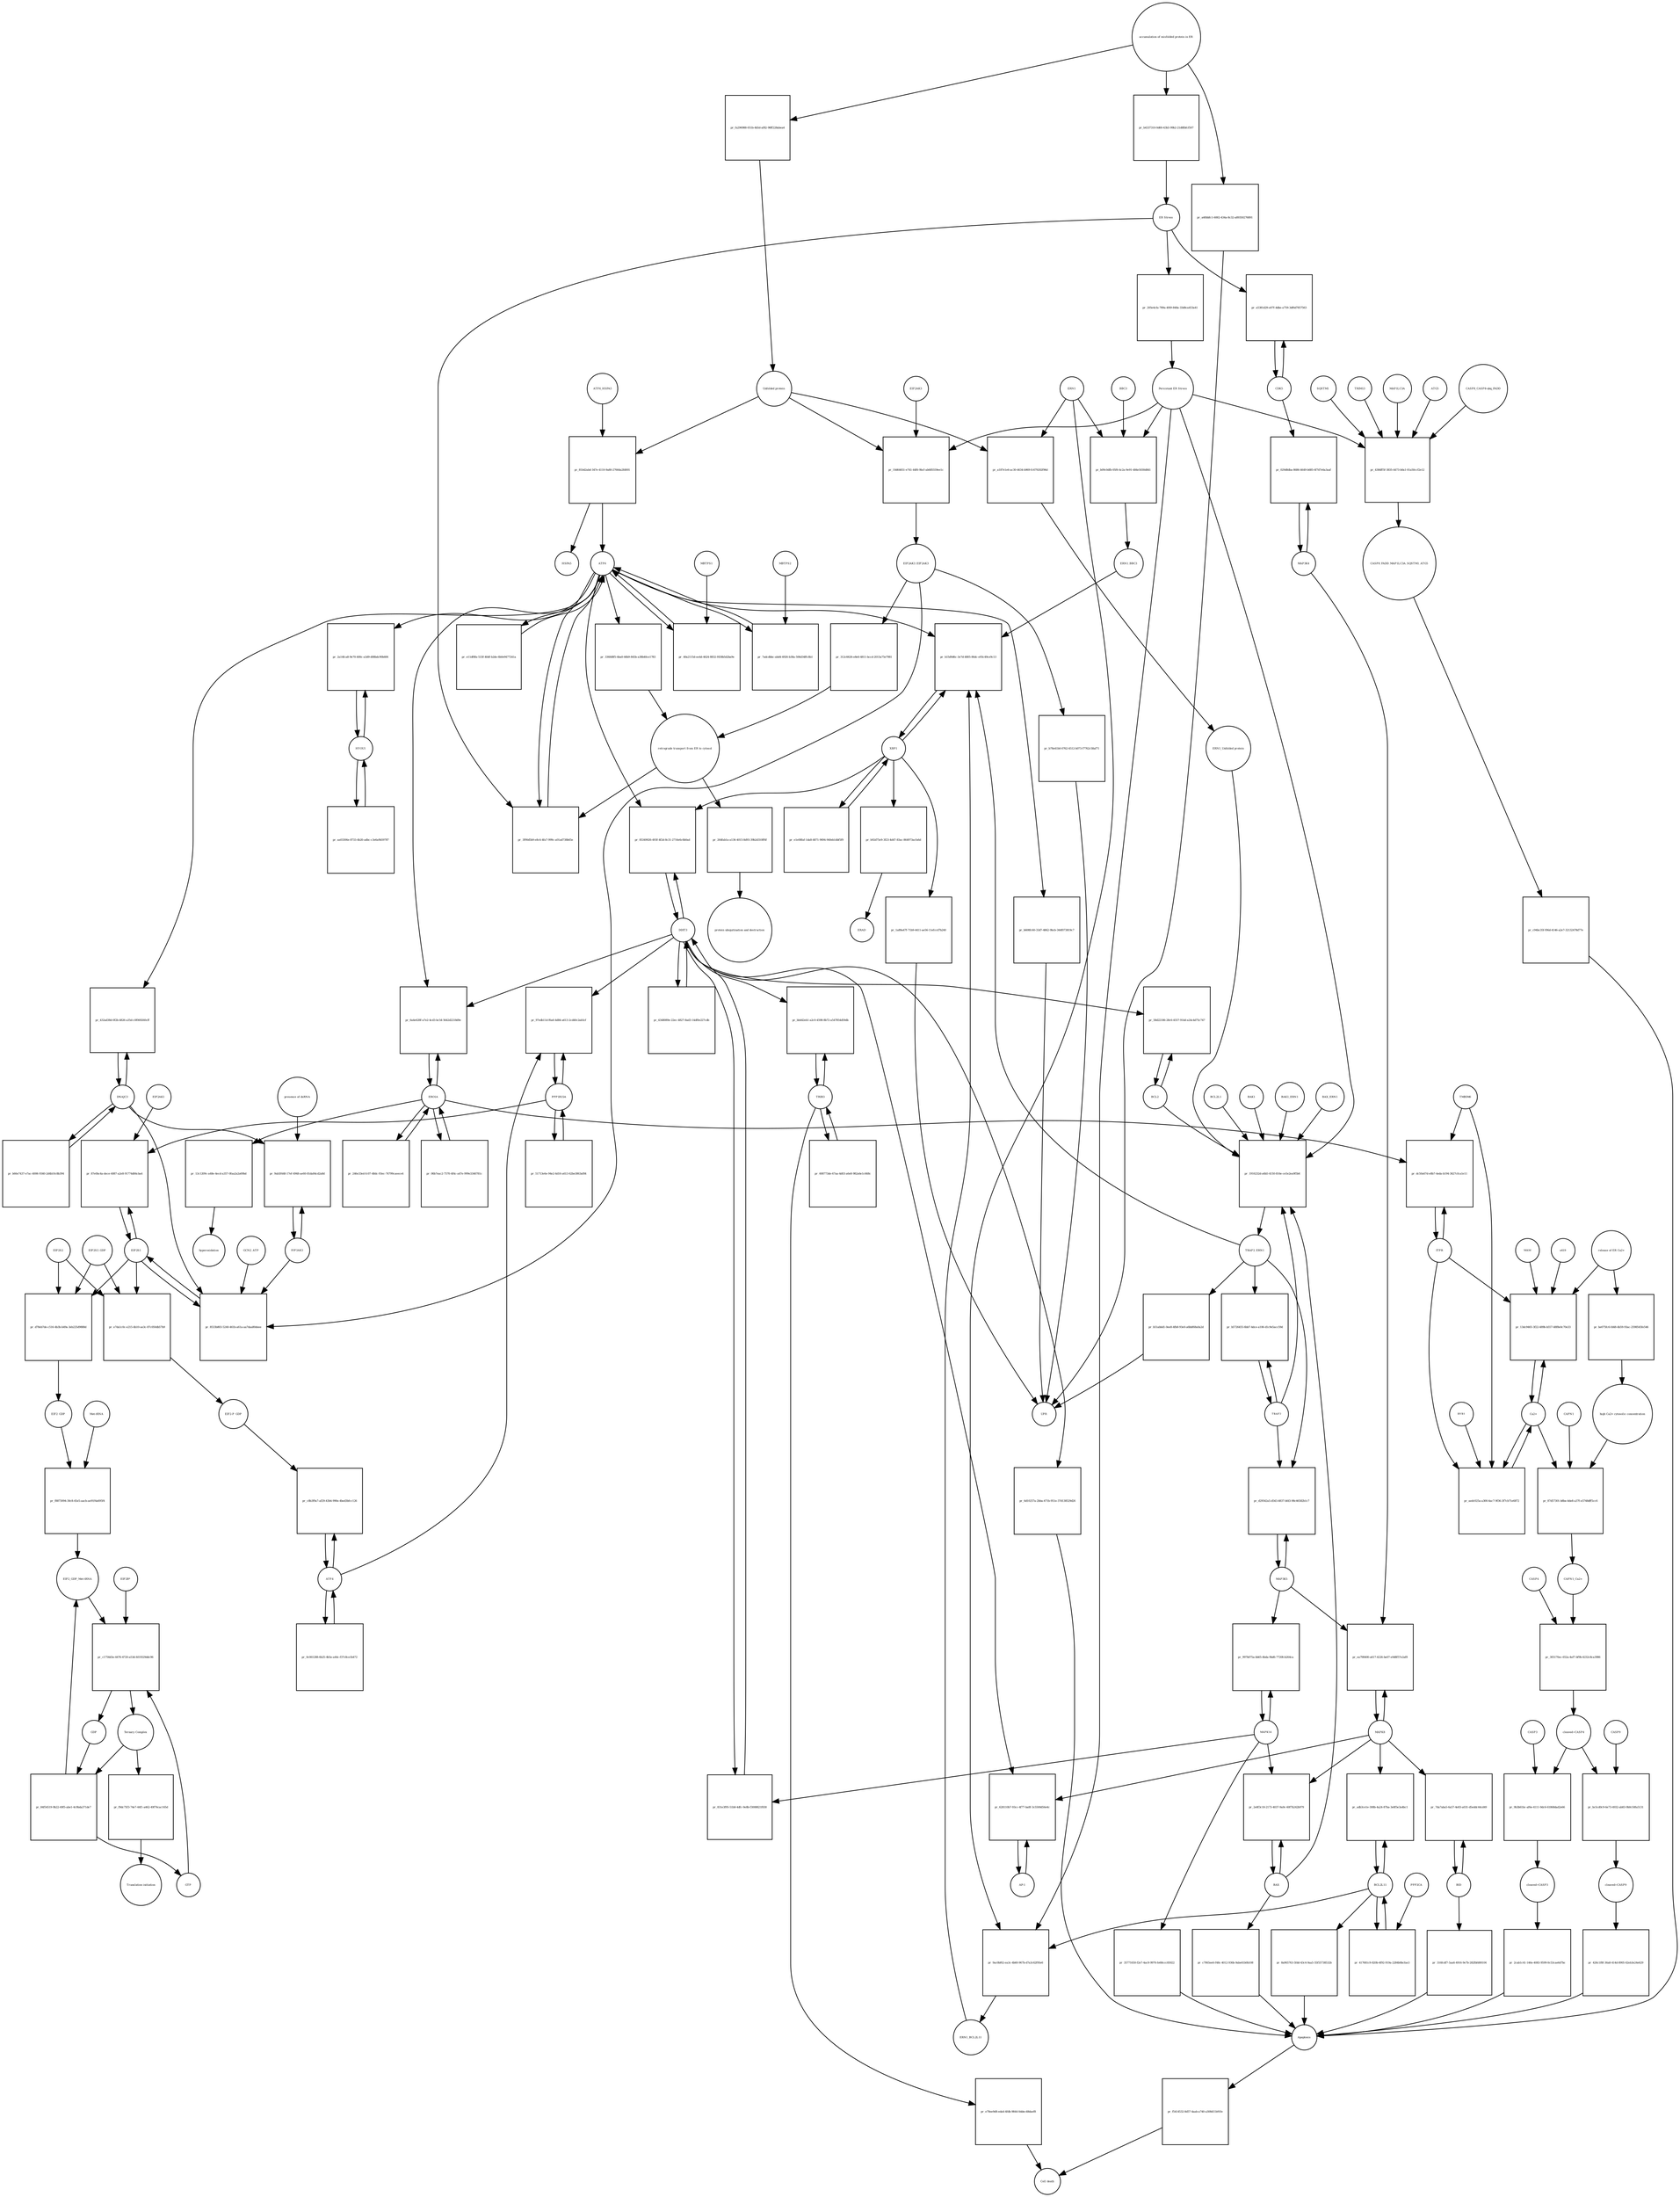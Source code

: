 strict digraph  {
ATF6_HSPA5 [annotation="", bipartite=0, cls=complex, fontsize=4, label=ATF6_HSPA5, shape=circle];
"pr_81b42abd-347e-4110-9a80-27664a2fd001" [annotation="", bipartite=1, cls=process, fontsize=4, label="pr_81b42abd-347e-4110-9a80-27664a2fd001", shape=square];
ATF6 [annotation="urn_miriam_hgnc.symbol_ATF6", bipartite=0, cls=macromolecule, fontsize=4, label=ATF6, shape=circle];
HSPA5 [annotation="urn_miriam_hgnc.symbol_HSPA5", bipartite=0, cls=macromolecule, fontsize=4, label=HSPA5, shape=circle];
"Unfolded protein" [annotation="", bipartite=0, cls=macromolecule, fontsize=4, label="Unfolded protein", shape=circle];
ERN1 [annotation="urn_miriam_hgnc.symbol_ERN1", bipartite=0, cls=macromolecule, fontsize=4, label=ERN1, shape=circle];
"pr_a187e1e6-ac30-4634-b969-fc679202f96d" [annotation="", bipartite=1, cls=process, fontsize=4, label="pr_a187e1e6-ac30-4634-b969-fc679202f96d", shape=square];
"ERN1_Unfolded protein" [annotation="", bipartite=0, cls=complex, fontsize=4, label="ERN1_Unfolded protein", shape=circle];
EIF2AK3_EIF2AK3 [annotation="", bipartite=0, cls=complex, fontsize=4, label=EIF2AK3_EIF2AK3, shape=circle];
"pr_312c6626-e8e6-4811-bccd-2015a75e7981" [annotation="", bipartite=1, cls=process, fontsize=4, label="pr_312c6626-e8e6-4811-bccd-2015a75e7981", shape=square];
"retrograde transport from ER to cytosol" [annotation="", bipartite=0, cls=phenotype, fontsize=4, label="retrograde transport from ER to cytosol", shape=circle];
"pr_336fd8f5-4ba0-46b9-845b-a38b40ce1783" [annotation="", bipartite=1, cls=process, fontsize=4, label="pr_336fd8f5-4ba0-46b9-845b-a38b40ce1783", shape=square];
"pr_264fab1a-a136-4015-8d93-39b2d310ff6f" [annotation="", bipartite=1, cls=process, fontsize=4, label="pr_264fab1a-a136-4015-8d93-39b2d310ff6f", shape=square];
"protein ubiquitination and destruction" [annotation="", bipartite=0, cls=phenotype, fontsize=4, label="protein ubiquitination and destruction", shape=circle];
"pr_1916232d-a6b5-4150-816e-ce5e2ea9f5b6" [annotation="", bipartite=1, cls=process, fontsize=4, label="pr_1916232d-a6b5-4150-816e-ce5e2ea9f5b6", shape=square];
TRAF2_ERN1 [annotation="", bipartite=0, cls=complex, fontsize=4, label=TRAF2_ERN1, shape=circle];
BAK1_ERN1 [annotation="", bipartite=0, cls=complex, fontsize=4, label=BAK1_ERN1, shape=circle];
BAX_ERN1 [annotation="", bipartite=0, cls=complex, fontsize=4, label=BAX_ERN1, shape=circle];
BCL2 [annotation="urn_miriam_hgnc.symbol_BCL2", bipartite=0, cls="nucleic acid feature", fontsize=4, label=BCL2, shape=circle];
BCL2L1 [annotation="urn_miriam_hgnc.symbol_BCL2L1", bipartite=0, cls=macromolecule, fontsize=4, label=BCL2L1, shape=circle];
"Persistant ER Stress" [annotation="", bipartite=0, cls=phenotype, fontsize=4, label="Persistant ER Stress", shape=circle];
BAX [annotation="urn_miriam_hgnc.symbol_BAX", bipartite=0, cls=macromolecule, fontsize=4, label=BAX, shape=circle];
BAK1 [annotation="urn_miriam_hgnc.symbol_BAK1", bipartite=0, cls=macromolecule, fontsize=4, label=BAK1, shape=circle];
TRAF2 [annotation="urn_miriam_hgnc.symbol_TRAF2", bipartite=0, cls=macromolecule, fontsize=4, label=TRAF2, shape=circle];
XBP1 [annotation="urn_miriam_hgnc.symbol_XBP1", bipartite=0, cls=macromolecule, fontsize=4, label=XBP1, shape=circle];
"pr_b15d9d6c-3e7d-4805-86dc-e93c49ce9c13" [annotation="", bipartite=1, cls=process, fontsize=4, label="pr_b15d9d6c-3e7d-4805-86dc-e93c49ce9c13", shape=square];
ERN1_BBC3 [annotation="", bipartite=0, cls=complex, fontsize=4, label=ERN1_BBC3, shape=circle];
ERN1_BCL2L11 [annotation="", bipartite=0, cls=complex, fontsize=4, label=ERN1_BCL2L11, shape=circle];
"pr_e1e08faf-1da8-4871-9694-940eb1dbf5f9" [annotation="", bipartite=1, cls=process, fontsize=4, label="pr_e1e08faf-1da8-4871-9694-940eb1dbf5f9", shape=square];
"pr_b92d75e9-3f23-4d47-83ac-864973acfa6d" [annotation="", bipartite=1, cls=process, fontsize=4, label="pr_b92d75e9-3f23-4d47-83ac-864973acfa6d", shape=square];
ERAD [annotation="", bipartite=0, cls=phenotype, fontsize=4, label=ERAD, shape=circle];
"pr_1a89a47f-71b9-4411-ae56-11efccd7b240" [annotation="", bipartite=1, cls=process, fontsize=4, label="pr_1a89a47f-71b9-4411-ae56-11efccd7b240", shape=square];
UPR [annotation="", bipartite=0, cls=phenotype, fontsize=4, label=UPR, shape=circle];
"pr_b5726455-6bb7-4dce-a106-d1c9e5acc59d" [annotation="", bipartite=1, cls=process, fontsize=4, label="pr_b5726455-6bb7-4dce-a106-d1c9e5acc59d", shape=square];
MAPK8 [annotation="urn_miriam_hgnc.symbol_MAPK8", bipartite=0, cls=macromolecule, fontsize=4, label=MAPK8, shape=circle];
"pr_ea798400-a617-4226-be07-e9d8f57e2af8" [annotation="", bipartite=1, cls=process, fontsize=4, label="pr_ea798400-a617-4226-be07-e9d8f57e2af8", shape=square];
MAP3K4 [annotation="urn_miriam_hgnc.symbol_MAP3K4", bipartite=0, cls=macromolecule, fontsize=4, label=MAP3K4, shape=circle];
MAP3K5 [annotation="urn_miriam_hgnc.symbol_MAP3K5", bipartite=0, cls=macromolecule, fontsize=4, label=MAP3K5, shape=circle];
MAPK14 [annotation="urn_miriam_hgnc.symbol_MAPK14", bipartite=0, cls=macromolecule, fontsize=4, label=MAPK14, shape=circle];
"pr_997b075a-bb65-4bda-9bd6-7720fcb264ca" [annotation="", bipartite=1, cls=process, fontsize=4, label="pr_997b075a-bb65-4bda-9bd6-7720fcb264ca", shape=square];
"pr_35771650-f2e7-4ac9-9976-fe68ccc85022" [annotation="", bipartite=1, cls=process, fontsize=4, label="pr_35771650-f2e7-4ac9-9976-fe68ccc85022", shape=square];
Apoptosis [annotation="", bipartite=0, cls=phenotype, fontsize=4, label=Apoptosis, shape=circle];
DDIT3 [annotation="urn_miriam_hgnc.symbol_DDIT3", bipartite=0, cls=macromolecule, fontsize=4, label=DDIT3, shape=circle];
"pr_831e3f95-51b8-4dfc-9e8b-f3008821f830" [annotation="", bipartite=1, cls=process, fontsize=4, label="pr_831e3f95-51b8-4dfc-9e8b-f3008821f830", shape=square];
"pr_6d10257a-2bba-471b-951e-37d138529d26" [annotation="", bipartite=1, cls=process, fontsize=4, label="pr_6d10257a-2bba-471b-951e-37d138529d26", shape=square];
"pr_58d22186-28c6-4557-914d-a24c4d75c747" [annotation="", bipartite=1, cls=process, fontsize=4, label="pr_58d22186-28c6-4557-914d-a24c4d75c747", shape=square];
"pr_3f90d5b9-e8c4-4fa7-999c-a01ad738b65e" [annotation="", bipartite=1, cls=process, fontsize=4, label="pr_3f90d5b9-e8c4-4fa7-999c-a01ad738b65e", shape=square];
"ER Stress" [annotation="", bipartite=0, cls=phenotype, fontsize=4, label="ER Stress", shape=circle];
"pr_40a2115d-ee4d-4624-8832-f458b5d2ba9e" [annotation="", bipartite=1, cls=process, fontsize=4, label="pr_40a2115d-ee4d-4624-8832-f458b5d2ba9e", shape=square];
MBTPS1 [annotation="urn_miriam_hgnc.symbol_MBTPS1", bipartite=0, cls=macromolecule, fontsize=4, label=MBTPS1, shape=circle];
"pr_7adcdbbc-abd4-4926-b38a-506d34ffc8b1" [annotation="", bipartite=1, cls=process, fontsize=4, label="pr_7adcdbbc-abd4-4926-b38a-506d34ffc8b1", shape=square];
MBTPS2 [annotation="urn_miriam_hgnc.symbol_MBTPS2", bipartite=0, cls=macromolecule, fontsize=4, label=MBTPS2, shape=circle];
"pr_e11df8fa-533f-40df-b2de-6b0e9477241a" [annotation="", bipartite=1, cls=process, fontsize=4, label="pr_e11df8fa-533f-40df-b2de-6b0e9477241a", shape=square];
"pr_4348089e-22ec-4827-8ad3-14df0e227cdb" [annotation="", bipartite=1, cls=process, fontsize=4, label="pr_4348089e-22ec-4827-8ad3-14df0e227cdb", shape=square];
"pr_85349026-493f-4f2d-8c31-2716e6c6b0ad" [annotation="", bipartite=1, cls=process, fontsize=4, label="pr_85349026-493f-4f2d-8c31-2716e6c6b0ad", shape=square];
EIF2S1 [annotation="urn_miriam_hgnc.symbol_EIF2S1", bipartite=0, cls=macromolecule, fontsize=4, label=EIF2S1, shape=circle];
"pr_8533b803-5240-461b-a61a-aa7daa80deee" [annotation="", bipartite=1, cls=process, fontsize=4, label="pr_8533b803-5240-461b-a61a-aa7daa80deee", shape=square];
GCN2_ATP [annotation="", bipartite=0, cls=complex, fontsize=4, label=GCN2_ATP, shape=circle];
EIF2AK2 [annotation="urn_miriam_hgnc.symbol_EIF2AK2", bipartite=0, cls=macromolecule, fontsize=4, label=EIF2AK2, shape=circle];
DNAJC3 [annotation="urn_miriam_hgnc.symbol_DNAJC3", bipartite=0, cls=macromolecule, fontsize=4, label=DNAJC3, shape=circle];
EIF2S2 [annotation="urn_miriam_hgnc.symbol_EIF2S2", bipartite=0, cls=macromolecule, fontsize=4, label=EIF2S2, shape=circle];
"pr_d78eb7de-c516-4b3b-b49a-3eb225d9888d" [annotation="", bipartite=1, cls=process, fontsize=4, label="pr_d78eb7de-c516-4b3b-b49a-3eb225d9888d", shape=square];
EIF2S3_GDP [annotation="", bipartite=0, cls=complex, fontsize=4, label=EIF2S3_GDP, shape=circle];
EIF2_GDP [annotation="", bipartite=0, cls=complex, fontsize=4, label=EIF2_GDP, shape=circle];
"EIF2_GDP_Met-tRNA" [annotation="", bipartite=0, cls=complex, fontsize=4, label="EIF2_GDP_Met-tRNA", shape=circle];
"pr_c1756d3e-4476-4720-a53d-fd19329ddc96" [annotation="", bipartite=1, cls=process, fontsize=4, label="pr_c1756d3e-4476-4720-a53d-fd19329ddc96", shape=square];
"Ternary Complex" [annotation="", bipartite=0, cls=complex, fontsize=4, label="Ternary Complex", shape=circle];
"EIF2B*" [annotation="", bipartite=0, cls=complex, fontsize=4, label="EIF2B*", shape=circle];
GTP [annotation="urn_miriam_obo.chebi_CHEBI%3A57600", bipartite=0, cls="simple chemical", fontsize=4, label=GTP, shape=circle];
GDP [annotation="urn_miriam_obo.chebi_CHEBI%3A65180", bipartite=0, cls="simple chemical", fontsize=4, label=GDP, shape=circle];
"pr_84f54519-9b22-49f5-abe1-4c9bda371de7" [annotation="", bipartite=1, cls=process, fontsize=4, label="pr_84f54519-9b22-49f5-abe1-4c9bda371de7", shape=square];
ATF4 [annotation="urn_miriam_hgnc.symbol_ATF4", bipartite=0, cls=macromolecule, fontsize=4, label=ATF4, shape=circle];
"pr_c8b3f9a7-af29-43b4-990e-4bed3bfcc126" [annotation="", bipartite=1, cls=process, fontsize=4, label="pr_c8b3f9a7-af29-43b4-990e-4bed3bfcc126", shape=square];
"EIF2-P_GDP" [annotation="", bipartite=0, cls=complex, fontsize=4, label="EIF2-P_GDP", shape=circle];
"pr_0c061288-6b25-4b5e-a44c-f37c8ce1b472" [annotation="", bipartite=1, cls=process, fontsize=4, label="pr_0c061288-6b25-4b5e-a44c-f37c8ce1b472", shape=square];
PPP1R15A [annotation="urn_miriam_hgnc.symbol_PPP1R15A", bipartite=0, cls=macromolecule, fontsize=4, label=PPP1R15A, shape=circle];
"pr_97edb11d-f6a6-4d84-a613-2cd40c2ab5cf" [annotation="", bipartite=1, cls=process, fontsize=4, label="pr_97edb11d-f6a6-4d84-a613-2cd40c2ab5cf", shape=square];
"pr_51713e6e-94e2-4d16-a613-62be3863af84" [annotation="", bipartite=1, cls=process, fontsize=4, label="pr_51713e6e-94e2-4d16-a613-62be3863af84", shape=square];
"pr_f9dc75f3-74e7-44f1-a462-49f76cac165d" [annotation="", bipartite=1, cls=process, fontsize=4, label="pr_f9dc75f3-74e7-44f1-a462-49f76cac165d", shape=square];
"Translation initiation" [annotation="", bipartite=0, cls=phenotype, fontsize=4, label="Translation initiation", shape=circle];
"pr_d29542a5-d543-4837-bfd3-98c46582b1c7" [annotation="", bipartite=1, cls=process, fontsize=4, label="pr_d29542a5-d543-4837-bfd3-98c46582b1c7", shape=square];
ERO1A [annotation="urn_miriam_hgnc.symbol_ERO1A", bipartite=0, cls=macromolecule, fontsize=4, label=ERO1A, shape=circle];
"pr_6a4e628f-a7e2-4cd3-bc54-5642d2218d9e" [annotation="", bipartite=1, cls=process, fontsize=4, label="pr_6a4e628f-a7e2-4cd3-bc54-5642d2218d9e", shape=square];
"pr_06b7eac2-7570-4f4c-a47e-999e3346781c" [annotation="", bipartite=1, cls=process, fontsize=4, label="pr_06b7eac2-7570-4f4c-a47e-999e3346781c", shape=square];
"pr_87e0bc4a-dece-4087-a2e8-91774d84cba4" [annotation="", bipartite=1, cls=process, fontsize=4, label="pr_87e0bc4a-dece-4087-a2e8-91774d84cba4", shape=square];
EIF2AK1 [annotation="urn_miriam_hgnc.symbol_EIF2AK1", bipartite=0, cls=macromolecule, fontsize=4, label=EIF2AK1, shape=circle];
"pr_2e8f3c18-2173-4037-9a9c-60f7b242b979" [annotation="", bipartite=1, cls=process, fontsize=4, label="pr_2e8f3c18-2173-4037-9a9c-60f7b242b979", shape=square];
"pr_c7065ee6-f48c-4012-936b-9abe61b0b108" [annotation="", bipartite=1, cls=process, fontsize=4, label="pr_c7065ee6-f48c-4012-936b-9abe61b0b108", shape=square];
"Ca2+" [annotation="urn_miriam_obo.chebi_CHEBI%3A29108", bipartite=0, cls="simple chemical", fontsize=4, label="Ca2+", shape=circle];
"pr_13dc9465-3f22-489b-b557-48f8e0c70e33" [annotation="", bipartite=1, cls=process, fontsize=4, label="pr_13dc9465-3f22-489b-b557-48f8e0c70e33", shape=square];
"release of ER Ca2+" [annotation="", bipartite=0, cls=phenotype, fontsize=4, label="release of ER Ca2+", shape=circle];
ITPR [annotation="urn_miriam_hgnc.symbol_ITPR1|urn_miriam_hgnc.symbol_ITPR2|urn_miriam_hgnc.symbol_ITPR3", bipartite=0, cls=macromolecule, fontsize=4, label=ITPR, shape=circle];
MAM [annotation="", bipartite=0, cls=phenotype, fontsize=4, label=MAM, shape=circle];
s619 [annotation="", bipartite=0, cls=complex, fontsize=4, label=s619, shape=circle];
"pr_029d8dba-8686-4649-b685-6f7d7e6a3aaf" [annotation="", bipartite=1, cls=process, fontsize=4, label="pr_029d8dba-8686-4649-b685-6f7d7e6a3aaf", shape=square];
CDK5 [annotation="urn_miriam_hgnc.symbol_CDK5", bipartite=0, cls=macromolecule, fontsize=4, label=CDK5, shape=circle];
"pr_a5381d29-e07f-4dbe-a759-3df6d7857563" [annotation="", bipartite=1, cls="uncertain process", fontsize=4, label="pr_a5381d29-e07f-4dbe-a759-3df6d7857563", shape=square];
"pr_f5414532-8d57-4aab-a740-a308d11b91fe" [annotation="", bipartite=1, cls=process, fontsize=4, label="pr_f5414532-8d57-4aab-a740-a308d11b91fe", shape=square];
"Cell death" [annotation="", bipartite=0, cls=phenotype, fontsize=4, label="Cell death", shape=circle];
"pr_aedc025a-a300-4ac7-9f36-3f7cb71e6872" [annotation="", bipartite=1, cls=process, fontsize=4, label="pr_aedc025a-a300-4ac7-9f36-3f7cb71e6872", shape=square];
TMBIM6 [annotation="urn_miriam_hgnc.symbol_TMBIM6", bipartite=0, cls=macromolecule, fontsize=4, label=TMBIM6, shape=circle];
RYR1 [annotation="urn_miriam_hgnc.symbol_RYR1", bipartite=0, cls=macromolecule, fontsize=4, label=RYR1, shape=circle];
EIF2AK3 [annotation="urn_miriam_hgnc.symbol_EIF2AK3", bipartite=0, cls=macromolecule, fontsize=4, label=EIF2AK3, shape=circle];
"pr_10d64651-e741-44f6-9bcf-ab685559ee1c" [annotation="", bipartite=1, cls=process, fontsize=4, label="pr_10d64651-e741-44f6-9bcf-ab685559ee1c", shape=square];
"pr_13c1209c-a48e-4ecd-a357-0faa2a2a69bd" [annotation="", bipartite=1, cls=process, fontsize=4, label="pr_13c1209c-a48e-4ecd-a357-0faa2a2a69bd", shape=square];
hyperoxidation [annotation="", bipartite=0, cls=phenotype, fontsize=4, label=hyperoxidation, shape=circle];
"pr_246e33ed-fc07-48dc-93ec-74799caeece4" [annotation="", bipartite=1, cls=process, fontsize=4, label="pr_246e33ed-fc07-48dc-93ec-74799caeece4", shape=square];
"pr_205e4cfa-789a-4f49-848a-33d8ca453a41" [annotation="", bipartite=1, cls=process, fontsize=4, label="pr_205e4cfa-789a-4f49-848a-33d8ca453a41", shape=square];
"CASP8_CASP8-ubq_FADD" [annotation="", bipartite=0, cls=complex, fontsize=4, label="CASP8_CASP8-ubq_FADD", shape=circle];
"pr_4384ff5f-3835-4473-b0a1-01a50ccf2e12" [annotation="", bipartite=1, cls=process, fontsize=4, label="pr_4384ff5f-3835-4473-b0a1-01a50ccf2e12", shape=square];
"SQSTM1 " [annotation="urn_miriam_hgnc.symbol_SQSTM1", bipartite=0, cls=macromolecule, fontsize=4, label="SQSTM1 ", shape=circle];
CASP8_FADD_MAP1LC3A_SQSTM1_ATG5 [annotation="", bipartite=0, cls=complex, fontsize=4, label=CASP8_FADD_MAP1LC3A_SQSTM1_ATG5, shape=circle];
TRIM13 [annotation="urn_miriam_hgnc.symbol_TRIM13", bipartite=0, cls=macromolecule, fontsize=4, label=TRIM13, shape=circle];
MAP1LC3A [annotation="urn_miriam_hgnc.symbol_MAP1LC3A", bipartite=0, cls=macromolecule, fontsize=4, label=MAP1LC3A, shape=circle];
ATG5 [annotation="urn_miriam_hgnc.symbol_ATG5", bipartite=0, cls=macromolecule, fontsize=4, label=ATG5, shape=circle];
"pr_c94bc35f-f06d-4146-a2e7-32132478d77e" [annotation="", bipartite=1, cls=process, fontsize=4, label="pr_c94bc35f-f06d-4146-a2e7-32132478d77e", shape=square];
"AP-1" [annotation="urn_miriam_hgnc.symbol_FOS|urn_miriam_hgnc.symbol_FOSB|urn_miriam_hgnc.symbol_FOSL1|urn_miriam_hgnc.symbol_FOSL2|urn_miriam_hgnc.symbol_JUN|urn_miriam_hgnc.symbol_JUNB|urn_miriam_hgnc.symbol_JUND", bipartite=0, cls=macromolecule, fontsize=4, label="AP-1", shape=circle];
"pr_628110b7-93cc-4f77-ba8f-3c5500d56e4c" [annotation="", bipartite=1, cls=process, fontsize=4, label="pr_628110b7-93cc-4f77-ba8f-3c5500d56e4c", shape=square];
"pr_9ab5f448-17ef-4948-ae60-81da84cd2a8d" [annotation="", bipartite=1, cls=process, fontsize=4, label="pr_9ab5f448-17ef-4948-ae60-81da84cd2a8d", shape=square];
"presence of dsRNA" [annotation="", bipartite=0, cls=phenotype, fontsize=4, label="presence of dsRNA", shape=circle];
"Met-tRNA" [annotation="urn_miriam_hgnc_HGNC%3A34779", bipartite=0, cls="nucleic acid feature", fontsize=4, label="Met-tRNA", shape=circle];
"pr_f8873094-30c8-45e5-aacb-ae91f4a695f4" [annotation="", bipartite=1, cls=process, fontsize=4, label="pr_f8873094-30c8-45e5-aacb-ae91f4a695f4", shape=square];
"pr_e7da1c0c-e215-4b10-ae3c-87c050db57b9" [annotation="", bipartite=1, cls=process, fontsize=4, label="pr_e7da1c0c-e215-4b10-ae3c-87c050db57b9", shape=square];
"accumulation of misfolded protein in ER" [annotation="", bipartite=0, cls=phenotype, fontsize=4, label="accumulation of misfolded protein in ER", shape=circle];
"pr_fa296988-051b-4b5d-af82-98ff228abea4" [annotation="", bipartite=1, cls=process, fontsize=4, label="pr_fa296988-051b-4b5d-af82-98ff228abea4", shape=square];
"pr_b4337310-0d60-43b5-99b2-21d8fbfcf507" [annotation="", bipartite=1, cls=process, fontsize=4, label="pr_b4337310-0d60-43b5-99b2-21d8fbfcf507", shape=square];
"pr_a40bbfc1-6002-434a-8c32-a89350276891" [annotation="", bipartite=1, cls=process, fontsize=4, label="pr_a40bbfc1-6002-434a-8c32-a89350276891", shape=square];
"pr_b78e41b0-0762-4512-b073-f7762c58af71" [annotation="", bipartite=1, cls=process, fontsize=4, label="pr_b78e41b0-0762-4512-b073-f7762c58af71", shape=square];
"pr_b51abbd1-0ee8-4fb8-93e0-a6bbf68a0a2d" [annotation="", bipartite=1, cls=process, fontsize=4, label="pr_b51abbd1-0ee8-4fb8-93e0-a6bbf68a0a2d", shape=square];
"pr_b608fc60-33d7-4862-9bcb-344f073819c7" [annotation="", bipartite=1, cls=process, fontsize=4, label="pr_b608fc60-33d7-4862-9bcb-344f073819c7", shape=square];
BCL2L11 [annotation="urn_miriam_hgnc.symbol_BCL2L11", bipartite=0, cls=macromolecule, fontsize=4, label=BCL2L11, shape=circle];
"pr_adb3ce1e-308b-4a24-87ba-3e8f5e3a4bc1" [annotation="", bipartite=1, cls=process, fontsize=4, label="pr_adb3ce1e-308b-4a24-87ba-3e8f5e3a4bc1", shape=square];
BID [annotation="urn_miriam_hgnc.symbol_BID", bipartite=0, cls=macromolecule, fontsize=4, label=BID, shape=circle];
"pr_7da7aba5-6a57-4e83-a031-d5eddc44cd49" [annotation="", bipartite=1, cls=process, fontsize=4, label="pr_7da7aba5-6a57-4e83-a031-d5eddc44cd49", shape=square];
"pr_8a965763-5fdd-43c4-9aa5-55f55738532b" [annotation="", bipartite=1, cls=process, fontsize=4, label="pr_8a965763-5fdd-43c4-9aa5-55f55738532b", shape=square];
"pr_316fcdf7-5aa6-4916-9e7b-282fbfd00104" [annotation="", bipartite=1, cls=process, fontsize=4, label="pr_316fcdf7-5aa6-4916-9e7b-282fbfd00104", shape=square];
"pr_9ac0bf62-ea3c-4b60-967b-d7a3c62f95e6" [annotation="", bipartite=1, cls=process, fontsize=4, label="pr_9ac0bf62-ea3c-4b60-967b-d7a3c62f95e6", shape=square];
"pr_b09c0dfb-05f6-4c2a-9e91-484e5030d841" [annotation="", bipartite=1, cls=process, fontsize=4, label="pr_b09c0dfb-05f6-4c2a-9e91-484e5030d841", shape=square];
BBC3 [annotation="urn_miriam_hgnc.symbol_BBC3", bipartite=0, cls=macromolecule, fontsize=4, label=BBC3, shape=circle];
"pr_417681c9-820b-4f92-919a-2284b0bcfae3" [annotation="", bipartite=1, cls=process, fontsize=4, label="pr_417681c9-820b-4f92-919a-2284b0bcfae3", shape=square];
PPP2CA [annotation="urn_miriam_hgnc.symbol_PPP2CA", bipartite=0, cls=macromolecule, fontsize=4, label=PPP2CA, shape=circle];
TRIB3 [annotation="urn_miriam_hgnc.symbol_TRIB3", bipartite=0, cls=macromolecule, fontsize=4, label=TRIB3, shape=circle];
"pr_bb442eb1-a2c0-4598-8b72-a547854d59db" [annotation="", bipartite=1, cls=process, fontsize=4, label="pr_bb442eb1-a2c0-4598-8b72-a547854d59db", shape=square];
"pr_608773de-67aa-4d03-a6e8-982a6e1c668c" [annotation="", bipartite=1, cls=process, fontsize=4, label="pr_608773de-67aa-4d03-a6e8-982a6e1c668c", shape=square];
"pr_e78ee9d8-eda4-4fdb-9844-0ddec48daef8" [annotation="", bipartite=1, cls=process, fontsize=4, label="pr_e78ee9d8-eda4-4fdb-9844-0ddec48daef8", shape=square];
"pr_be075fc6-fd48-4b59-93ac-2598545fe546" [annotation="", bipartite=1, cls=process, fontsize=4, label="pr_be075fc6-fd48-4b59-93ac-2598545fe546", shape=square];
"high Ca2+ cytosolic concentration" [annotation="", bipartite=0, cls=phenotype, fontsize=4, label="high Ca2+ cytosolic concentration", shape=circle];
"pr_432ad38d-0f2b-4826-a35d-c0f069260cff" [annotation="", bipartite=1, cls=process, fontsize=4, label="pr_432ad38d-0f2b-4826-a35d-c0f069260cff", shape=square];
"pr_b66e7437-e7ac-4006-9340-2d4b10c8b394" [annotation="", bipartite=1, cls=process, fontsize=4, label="pr_b66e7437-e7ac-4006-9340-2d4b10c8b394", shape=square];
"pr_dc50a67d-e8b7-4eda-b194-3627cfca1e11" [annotation="", bipartite=1, cls=process, fontsize=4, label="pr_dc50a67d-e8b7-4eda-b194-3627cfca1e11", shape=square];
CASP4 [annotation="urn_miriam_hgnc.symbol_CASP4", bipartite=0, cls=macromolecule, fontsize=4, label=CASP4, shape=circle];
"pr_305170ec-652a-4ef7-bf9b-4232c8ca3986" [annotation="", bipartite=1, cls=process, fontsize=4, label="pr_305170ec-652a-4ef7-bf9b-4232c8ca3986", shape=square];
"cleaved~CASP4" [annotation="urn_miriam_hgnc.symbol_CASP4", bipartite=0, cls=macromolecule, fontsize=4, label="cleaved~CASP4", shape=circle];
"CAPN1_Ca2+" [annotation="", bipartite=0, cls=complex, fontsize=4, label="CAPN1_Ca2+", shape=circle];
CASP3 [annotation="urn_miriam_hgnc.symbol_CASP3", bipartite=0, cls=macromolecule, fontsize=4, label=CASP3, shape=circle];
"pr_9b3b61bc-af6e-4111-9dc6-61868dad2e66" [annotation="", bipartite=1, cls=process, fontsize=4, label="pr_9b3b61bc-af6e-4111-9dc6-61868dad2e66", shape=square];
"cleaved~CASP3" [annotation="urn_miriam_hgnc.symbol_CASP3", bipartite=0, cls=macromolecule, fontsize=4, label="cleaved~CASP3", shape=circle];
CASP9 [annotation="urn_miriam_hgnc.symbol_CSAP9", bipartite=0, cls=macromolecule, fontsize=4, label=CASP9, shape=circle];
"pr_bc5cd0c9-6e73-4932-ab83-9b0c50fa5131" [annotation="", bipartite=1, cls=process, fontsize=4, label="pr_bc5cd0c9-6e73-4932-ab83-9b0c50fa5131", shape=square];
"cleaved~CASP9" [annotation="urn_miriam_hgnc.symbol_CASP9", bipartite=0, cls=macromolecule, fontsize=4, label="cleaved~CASP9", shape=circle];
CAPN1 [annotation="urn_miriam_hgnc.symbol_CAPN1", bipartite=0, cls=macromolecule, fontsize=4, label=CAPN1, shape=circle];
"pr_87d57301-b8be-4de8-a37f-e5748dff5cc6" [annotation="", bipartite=1, cls=process, fontsize=4, label="pr_87d57301-b8be-4de8-a37f-e5748dff5cc6", shape=square];
"pr_2cab1c41-146e-4083-9599-0c53cae6d7bc" [annotation="", bipartite=1, cls=process, fontsize=4, label="pr_2cab1c41-146e-4083-9599-0c53cae6d7bc", shape=square];
"pr_426c1f8f-36a8-414d-8905-62eb3e24e629" [annotation="", bipartite=1, cls=process, fontsize=4, label="pr_426c1f8f-36a8-414d-8905-62eb3e24e629", shape=square];
HYOU1 [annotation="urn_miriam_hgnc.symbol_HYOU1", bipartite=0, cls=macromolecule, fontsize=4, label=HYOU1, shape=circle];
"pr_2a14fca8-9e70-400c-a3d9-d08bdc90b606" [annotation="", bipartite=1, cls=process, fontsize=4, label="pr_2a14fca8-9e70-400c-a3d9-d08bdc90b606", shape=square];
"pr_aa03306e-8733-4b20-adbc-c3e6a9b59787" [annotation="", bipartite=1, cls=process, fontsize=4, label="pr_aa03306e-8733-4b20-adbc-c3e6a9b59787", shape=square];
ATF6_HSPA5 -> "pr_81b42abd-347e-4110-9a80-27664a2fd001"  [annotation="", interaction_type=consumption];
"pr_81b42abd-347e-4110-9a80-27664a2fd001" -> ATF6  [annotation="", interaction_type=production];
"pr_81b42abd-347e-4110-9a80-27664a2fd001" -> HSPA5  [annotation="", interaction_type=production];
ATF6 -> "pr_336fd8f5-4ba0-46b9-845b-a38b40ce1783"  [annotation="", interaction_type=consumption];
ATF6 -> "pr_b15d9d6c-3e7d-4805-86dc-e93c49ce9c13"  [annotation="urn_miriam_pubmed_26587781|urn_miriam_pubmed_23430059", interaction_type=catalysis];
ATF6 -> "pr_3f90d5b9-e8c4-4fa7-999c-a01ad738b65e"  [annotation="", interaction_type=consumption];
ATF6 -> "pr_40a2115d-ee4d-4624-8832-f458b5d2ba9e"  [annotation="", interaction_type=consumption];
ATF6 -> "pr_7adcdbbc-abd4-4926-b38a-506d34ffc8b1"  [annotation="", interaction_type=consumption];
ATF6 -> "pr_e11df8fa-533f-40df-b2de-6b0e9477241a"  [annotation="", interaction_type=consumption];
ATF6 -> "pr_85349026-493f-4f2d-8c31-2716e6c6b0ad"  [annotation="urn_miriam_pubmed_26587781|urn_miriam_pubmed_17991856|urn_miriam_pubmed_28843399", interaction_type=catalysis];
ATF6 -> "pr_6a4e628f-a7e2-4cd3-bc54-5642d2218d9e"  [annotation="urn_miriam_pubmed_23850759|urn_miriam_pubmed_25387528", interaction_type=catalysis];
ATF6 -> "pr_b608fc60-33d7-4862-9bcb-344f073819c7"  [annotation="", interaction_type=consumption];
ATF6 -> "pr_432ad38d-0f2b-4826-a35d-c0f069260cff"  [annotation="urn_miriam_pubmed_12601012|urn_miriam_pubmed_18360008", interaction_type=catalysis];
ATF6 -> "pr_2a14fca8-9e70-400c-a3d9-d08bdc90b606"  [annotation=urn_miriam_pubmed_18360008, interaction_type=catalysis];
"Unfolded protein" -> "pr_81b42abd-347e-4110-9a80-27664a2fd001"  [annotation="urn_miriam_pubmed_19509052|urn_miriam_pubmed_12847084|urn_miriam_pubmed_23850759", interaction_type=catalysis];
"Unfolded protein" -> "pr_a187e1e6-ac30-4634-b969-fc679202f96d"  [annotation="", interaction_type=consumption];
"Unfolded protein" -> "pr_10d64651-e741-44f6-9bcf-ab685559ee1c"  [annotation=urn_miriam_pubmed_17991856, interaction_type=catalysis];
ERN1 -> "pr_a187e1e6-ac30-4634-b969-fc679202f96d"  [annotation="", interaction_type=consumption];
ERN1 -> "pr_9ac0bf62-ea3c-4b60-967b-d7a3c62f95e6"  [annotation="", interaction_type=consumption];
ERN1 -> "pr_b09c0dfb-05f6-4c2a-9e91-484e5030d841"  [annotation="", interaction_type=consumption];
"pr_a187e1e6-ac30-4634-b969-fc679202f96d" -> "ERN1_Unfolded protein"  [annotation="", interaction_type=production];
"ERN1_Unfolded protein" -> "pr_1916232d-a6b5-4150-816e-ce5e2ea9f5b6"  [annotation="", interaction_type=consumption];
EIF2AK3_EIF2AK3 -> "pr_312c6626-e8e6-4811-bccd-2015a75e7981"  [annotation="", interaction_type=consumption];
EIF2AK3_EIF2AK3 -> "pr_8533b803-5240-461b-a61a-aa7daa80deee"  [annotation="urn_miriam_pubmed_12667446|urn_miriam_pubmed_16246152|urn_miriam_pubmed_12601012|urn_miriam_pubmed_23850759|urn_miriam_pubmed_18360008|urn_miriam_pubmed_26587781", interaction_type=catalysis];
EIF2AK3_EIF2AK3 -> "pr_b78e41b0-0762-4512-b073-f7762c58af71"  [annotation="", interaction_type=consumption];
"pr_312c6626-e8e6-4811-bccd-2015a75e7981" -> "retrograde transport from ER to cytosol"  [annotation="", interaction_type=production];
"retrograde transport from ER to cytosol" -> "pr_264fab1a-a136-4015-8d93-39b2d310ff6f"  [annotation="", interaction_type=consumption];
"retrograde transport from ER to cytosol" -> "pr_3f90d5b9-e8c4-4fa7-999c-a01ad738b65e"  [annotation="urn_miriam_pubmed_18360008|urn_miriam_pubmed_17991856|urn_miriam_pubmed_26587781|urn_miriam_pubmed_12847084", interaction_type=inhibition];
"pr_336fd8f5-4ba0-46b9-845b-a38b40ce1783" -> "retrograde transport from ER to cytosol"  [annotation="", interaction_type=production];
"pr_264fab1a-a136-4015-8d93-39b2d310ff6f" -> "protein ubiquitination and destruction"  [annotation="", interaction_type=production];
"pr_1916232d-a6b5-4150-816e-ce5e2ea9f5b6" -> TRAF2_ERN1  [annotation="", interaction_type=production];
TRAF2_ERN1 -> "pr_b15d9d6c-3e7d-4805-86dc-e93c49ce9c13"  [annotation="urn_miriam_pubmed_26587781|urn_miriam_pubmed_23430059", interaction_type=catalysis];
TRAF2_ERN1 -> "pr_b5726455-6bb7-4dce-a106-d1c9e5acc59d"  [annotation=urn_miriam_pubmed_23850759, interaction_type=catalysis];
TRAF2_ERN1 -> "pr_d29542a5-d543-4837-bfd3-98c46582b1c7"  [annotation=urn_miriam_pubmed_23850759, interaction_type=catalysis];
TRAF2_ERN1 -> "pr_b51abbd1-0ee8-4fb8-93e0-a6bbf68a0a2d"  [annotation="", interaction_type=consumption];
BAK1_ERN1 -> "pr_1916232d-a6b5-4150-816e-ce5e2ea9f5b6"  [annotation="urn_miriam_pubmed_23850759|urn_miriam_pubmed_23430059|urn_miriam_pubmed_26587781", interaction_type=catalysis];
BAX_ERN1 -> "pr_1916232d-a6b5-4150-816e-ce5e2ea9f5b6"  [annotation="urn_miriam_pubmed_23850759|urn_miriam_pubmed_23430059|urn_miriam_pubmed_26587781", interaction_type=catalysis];
BCL2 -> "pr_1916232d-a6b5-4150-816e-ce5e2ea9f5b6"  [annotation="urn_miriam_pubmed_23850759|urn_miriam_pubmed_23430059|urn_miriam_pubmed_26587781", interaction_type=inhibition];
BCL2 -> "pr_58d22186-28c6-4557-914d-a24c4d75c747"  [annotation="", interaction_type=consumption];
BCL2L1 -> "pr_1916232d-a6b5-4150-816e-ce5e2ea9f5b6"  [annotation="urn_miriam_pubmed_23850759|urn_miriam_pubmed_23430059|urn_miriam_pubmed_26587781", interaction_type=inhibition];
"Persistant ER Stress" -> "pr_1916232d-a6b5-4150-816e-ce5e2ea9f5b6"  [annotation="urn_miriam_pubmed_23850759|urn_miriam_pubmed_23430059|urn_miriam_pubmed_26587781", interaction_type=inhibition];
"Persistant ER Stress" -> "pr_10d64651-e741-44f6-9bcf-ab685559ee1c"  [annotation=urn_miriam_pubmed_17991856, interaction_type=catalysis];
"Persistant ER Stress" -> "pr_4384ff5f-3835-4473-b0a1-01a50ccf2e12"  [annotation=urn_miriam_pubmed_17991856, interaction_type=catalysis];
"Persistant ER Stress" -> "pr_9ac0bf62-ea3c-4b60-967b-d7a3c62f95e6"  [annotation="urn_miriam_pubmed_23850759|urn_miriam_pubmed_23430059|urn_miriam_pubmed_26587781", interaction_type=inhibition];
"Persistant ER Stress" -> "pr_b09c0dfb-05f6-4c2a-9e91-484e5030d841"  [annotation="urn_miriam_pubmed_23430059|urn_miriam_pubmed_17991856", interaction_type=inhibition];
BAX -> "pr_1916232d-a6b5-4150-816e-ce5e2ea9f5b6"  [annotation="urn_miriam_pubmed_23850759|urn_miriam_pubmed_23430059|urn_miriam_pubmed_26587781", interaction_type=catalysis];
BAX -> "pr_2e8f3c18-2173-4037-9a9c-60f7b242b979"  [annotation="", interaction_type=consumption];
BAX -> "pr_c7065ee6-f48c-4012-936b-9abe61b0b108"  [annotation="", interaction_type=consumption];
BAK1 -> "pr_1916232d-a6b5-4150-816e-ce5e2ea9f5b6"  [annotation="urn_miriam_pubmed_23850759|urn_miriam_pubmed_23430059|urn_miriam_pubmed_26587781", interaction_type=catalysis];
TRAF2 -> "pr_1916232d-a6b5-4150-816e-ce5e2ea9f5b6"  [annotation="", interaction_type=consumption];
TRAF2 -> "pr_b5726455-6bb7-4dce-a106-d1c9e5acc59d"  [annotation="", interaction_type=consumption];
TRAF2 -> "pr_d29542a5-d543-4837-bfd3-98c46582b1c7"  [annotation=urn_miriam_pubmed_23850759, interaction_type=catalysis];
XBP1 -> "pr_b15d9d6c-3e7d-4805-86dc-e93c49ce9c13"  [annotation="", interaction_type=consumption];
XBP1 -> "pr_e1e08faf-1da8-4871-9694-940eb1dbf5f9"  [annotation="", interaction_type=consumption];
XBP1 -> "pr_b92d75e9-3f23-4d47-83ac-864973acfa6d"  [annotation="", interaction_type=consumption];
XBP1 -> "pr_1a89a47f-71b9-4411-ae56-11efccd7b240"  [annotation="", interaction_type=consumption];
XBP1 -> "pr_85349026-493f-4f2d-8c31-2716e6c6b0ad"  [annotation="urn_miriam_pubmed_26587781|urn_miriam_pubmed_17991856|urn_miriam_pubmed_28843399", interaction_type=catalysis];
"pr_b15d9d6c-3e7d-4805-86dc-e93c49ce9c13" -> XBP1  [annotation="", interaction_type=production];
ERN1_BBC3 -> "pr_b15d9d6c-3e7d-4805-86dc-e93c49ce9c13"  [annotation="urn_miriam_pubmed_26587781|urn_miriam_pubmed_23430059", interaction_type=catalysis];
ERN1_BCL2L11 -> "pr_b15d9d6c-3e7d-4805-86dc-e93c49ce9c13"  [annotation="urn_miriam_pubmed_26587781|urn_miriam_pubmed_23430059", interaction_type=catalysis];
"pr_e1e08faf-1da8-4871-9694-940eb1dbf5f9" -> XBP1  [annotation="", interaction_type=production];
"pr_b92d75e9-3f23-4d47-83ac-864973acfa6d" -> ERAD  [annotation="", interaction_type=production];
"pr_1a89a47f-71b9-4411-ae56-11efccd7b240" -> UPR  [annotation="", interaction_type=production];
"pr_b5726455-6bb7-4dce-a106-d1c9e5acc59d" -> TRAF2  [annotation="", interaction_type=production];
MAPK8 -> "pr_ea798400-a617-4226-be07-e9d8f57e2af8"  [annotation="", interaction_type=consumption];
MAPK8 -> "pr_2e8f3c18-2173-4037-9a9c-60f7b242b979"  [annotation="urn_miriam_pubmed_18191217|urn_miriam_pubmed_23430059", interaction_type=catalysis];
MAPK8 -> "pr_628110b7-93cc-4f77-ba8f-3c5500d56e4c"  [annotation="urn_miriam_pubmed_26618107|urn_miriam_pubmed_26587781|urn_miriam_pubmed_23850759", interaction_type=catalysis];
MAPK8 -> "pr_adb3ce1e-308b-4a24-87ba-3e8f5e3a4bc1"  [annotation="urn_miriam_pubmed_26018731|urn_miriam_pubmed_23850759", interaction_type=catalysis];
MAPK8 -> "pr_7da7aba5-6a57-4e83-a031-d5eddc44cd49"  [annotation="urn_miriam_pubmed_23430059|urn_miriam_pubmed_11583631", interaction_type=catalysis];
"pr_ea798400-a617-4226-be07-e9d8f57e2af8" -> MAPK8  [annotation="", interaction_type=production];
MAP3K4 -> "pr_ea798400-a617-4226-be07-e9d8f57e2af8"  [annotation="urn_miriam_pubmed_18191217|urn_miriam_pubmed_23850759|urn_miriam_pubmed_26587781", interaction_type=catalysis];
MAP3K4 -> "pr_029d8dba-8686-4649-b685-6f7d7e6a3aaf"  [annotation="", interaction_type=consumption];
MAP3K5 -> "pr_ea798400-a617-4226-be07-e9d8f57e2af8"  [annotation="urn_miriam_pubmed_18191217|urn_miriam_pubmed_23850759|urn_miriam_pubmed_26587781", interaction_type=catalysis];
MAP3K5 -> "pr_997b075a-bb65-4bda-9bd6-7720fcb264ca"  [annotation="urn_miriam_pubmed_23850759|urn_miriam_pubmed_12215209", interaction_type=catalysis];
MAP3K5 -> "pr_d29542a5-d543-4837-bfd3-98c46582b1c7"  [annotation="", interaction_type=consumption];
MAPK14 -> "pr_997b075a-bb65-4bda-9bd6-7720fcb264ca"  [annotation="", interaction_type=consumption];
MAPK14 -> "pr_35771650-f2e7-4ac9-9976-fe68ccc85022"  [annotation="", interaction_type=consumption];
MAPK14 -> "pr_831e3f95-51b8-4dfc-9e8b-f3008821f830"  [annotation="urn_miriam_pubmed_23850759|urn_miriam_pubmed_23430059|urn_miriam_pubmed_26137585", interaction_type=catalysis];
MAPK14 -> "pr_2e8f3c18-2173-4037-9a9c-60f7b242b979"  [annotation="urn_miriam_pubmed_18191217|urn_miriam_pubmed_23430059", interaction_type=catalysis];
"pr_997b075a-bb65-4bda-9bd6-7720fcb264ca" -> MAPK14  [annotation="", interaction_type=production];
"pr_35771650-f2e7-4ac9-9976-fe68ccc85022" -> Apoptosis  [annotation="", interaction_type=production];
Apoptosis -> "pr_f5414532-8d57-4aab-a740-a308d11b91fe"  [annotation="", interaction_type=consumption];
DDIT3 -> "pr_831e3f95-51b8-4dfc-9e8b-f3008821f830"  [annotation="", interaction_type=consumption];
DDIT3 -> "pr_6d10257a-2bba-471b-951e-37d138529d26"  [annotation="", interaction_type=consumption];
DDIT3 -> "pr_58d22186-28c6-4557-914d-a24c4d75c747"  [annotation="urn_miriam_pubmed_30662442|urn_miriam_pubmed_23850759", interaction_type=inhibition];
DDIT3 -> "pr_4348089e-22ec-4827-8ad3-14df0e227cdb"  [annotation="", interaction_type=consumption];
DDIT3 -> "pr_85349026-493f-4f2d-8c31-2716e6c6b0ad"  [annotation="", interaction_type=consumption];
DDIT3 -> "pr_97edb11d-f6a6-4d84-a613-2cd40c2ab5cf"  [annotation="urn_miriam_pubmed_23850759|urn_miriam_pubmed_31638256", interaction_type=catalysis];
DDIT3 -> "pr_6a4e628f-a7e2-4cd3-bc54-5642d2218d9e"  [annotation="urn_miriam_pubmed_23850759|urn_miriam_pubmed_25387528", interaction_type=catalysis];
DDIT3 -> "pr_628110b7-93cc-4f77-ba8f-3c5500d56e4c"  [annotation="urn_miriam_pubmed_26618107|urn_miriam_pubmed_26587781|urn_miriam_pubmed_23850759", interaction_type=catalysis];
DDIT3 -> "pr_bb442eb1-a2c0-4598-8b72-a547854d59db"  [annotation="urn_miriam_pubmed_23430059|urn_miriam_pubmed_18940792", interaction_type=catalysis];
"pr_831e3f95-51b8-4dfc-9e8b-f3008821f830" -> DDIT3  [annotation="", interaction_type=production];
"pr_6d10257a-2bba-471b-951e-37d138529d26" -> Apoptosis  [annotation="", interaction_type=production];
"pr_58d22186-28c6-4557-914d-a24c4d75c747" -> BCL2  [annotation="", interaction_type=production];
"pr_3f90d5b9-e8c4-4fa7-999c-a01ad738b65e" -> ATF6  [annotation="", interaction_type=production];
"ER Stress" -> "pr_3f90d5b9-e8c4-4fa7-999c-a01ad738b65e"  [annotation="urn_miriam_pubmed_18360008|urn_miriam_pubmed_17991856|urn_miriam_pubmed_26587781|urn_miriam_pubmed_12847084", interaction_type=catalysis];
"ER Stress" -> "pr_a5381d29-e07f-4dbe-a759-3df6d7857563"  [annotation=urn_miriam_pubmed_22388889, interaction_type=catalysis];
"ER Stress" -> "pr_205e4cfa-789a-4f49-848a-33d8ca453a41"  [annotation="", interaction_type=consumption];
"pr_40a2115d-ee4d-4624-8832-f458b5d2ba9e" -> ATF6  [annotation="", interaction_type=production];
MBTPS1 -> "pr_40a2115d-ee4d-4624-8832-f458b5d2ba9e"  [annotation="urn_miriam_pubmed_18360008|urn_miriam_pubmed_17991856|urn_miriam_pubmed_26587781|urn_miriam_pubmed_23850759", interaction_type=catalysis];
"pr_7adcdbbc-abd4-4926-b38a-506d34ffc8b1" -> ATF6  [annotation="", interaction_type=production];
MBTPS2 -> "pr_7adcdbbc-abd4-4926-b38a-506d34ffc8b1"  [annotation="urn_miriam_pubmed_23850759|urn_miriam_pubmed_26587781|urn_miriam_pubmed_17991856|urn_miriam_pubmed_18360008", interaction_type=catalysis];
"pr_e11df8fa-533f-40df-b2de-6b0e9477241a" -> ATF6  [annotation="", interaction_type=production];
"pr_4348089e-22ec-4827-8ad3-14df0e227cdb" -> DDIT3  [annotation="", interaction_type=production];
"pr_85349026-493f-4f2d-8c31-2716e6c6b0ad" -> DDIT3  [annotation="", interaction_type=production];
EIF2S1 -> "pr_8533b803-5240-461b-a61a-aa7daa80deee"  [annotation="", interaction_type=consumption];
EIF2S1 -> "pr_d78eb7de-c516-4b3b-b49a-3eb225d9888d"  [annotation="", interaction_type=consumption];
EIF2S1 -> "pr_87e0bc4a-dece-4087-a2e8-91774d84cba4"  [annotation="", interaction_type=consumption];
EIF2S1 -> "pr_e7da1c0c-e215-4b10-ae3c-87c050db57b9"  [annotation="", interaction_type=consumption];
"pr_8533b803-5240-461b-a61a-aa7daa80deee" -> EIF2S1  [annotation="", interaction_type=production];
GCN2_ATP -> "pr_8533b803-5240-461b-a61a-aa7daa80deee"  [annotation="urn_miriam_pubmed_12667446|urn_miriam_pubmed_16246152|urn_miriam_pubmed_12601012|urn_miriam_pubmed_23850759|urn_miriam_pubmed_18360008|urn_miriam_pubmed_26587781", interaction_type=catalysis];
EIF2AK2 -> "pr_8533b803-5240-461b-a61a-aa7daa80deee"  [annotation="urn_miriam_pubmed_12667446|urn_miriam_pubmed_16246152|urn_miriam_pubmed_12601012|urn_miriam_pubmed_23850759|urn_miriam_pubmed_18360008|urn_miriam_pubmed_26587781", interaction_type=catalysis];
EIF2AK2 -> "pr_9ab5f448-17ef-4948-ae60-81da84cd2a8d"  [annotation="", interaction_type=consumption];
DNAJC3 -> "pr_8533b803-5240-461b-a61a-aa7daa80deee"  [annotation="urn_miriam_pubmed_12667446|urn_miriam_pubmed_16246152|urn_miriam_pubmed_12601012|urn_miriam_pubmed_23850759|urn_miriam_pubmed_18360008|urn_miriam_pubmed_26587781", interaction_type=inhibition];
DNAJC3 -> "pr_9ab5f448-17ef-4948-ae60-81da84cd2a8d"  [annotation="urn_miriam_pubmed_12601012|urn_miriam_pubmed_26587781|urn_miriam_pubmed_23850759", interaction_type=inhibition];
DNAJC3 -> "pr_432ad38d-0f2b-4826-a35d-c0f069260cff"  [annotation="", interaction_type=consumption];
DNAJC3 -> "pr_b66e7437-e7ac-4006-9340-2d4b10c8b394"  [annotation="", interaction_type=consumption];
EIF2S2 -> "pr_d78eb7de-c516-4b3b-b49a-3eb225d9888d"  [annotation="", interaction_type=consumption];
EIF2S2 -> "pr_e7da1c0c-e215-4b10-ae3c-87c050db57b9"  [annotation="", interaction_type=consumption];
"pr_d78eb7de-c516-4b3b-b49a-3eb225d9888d" -> EIF2_GDP  [annotation="", interaction_type=production];
EIF2S3_GDP -> "pr_d78eb7de-c516-4b3b-b49a-3eb225d9888d"  [annotation="", interaction_type=consumption];
EIF2S3_GDP -> "pr_e7da1c0c-e215-4b10-ae3c-87c050db57b9"  [annotation="", interaction_type=consumption];
EIF2_GDP -> "pr_f8873094-30c8-45e5-aacb-ae91f4a695f4"  [annotation="", interaction_type=consumption];
"EIF2_GDP_Met-tRNA" -> "pr_c1756d3e-4476-4720-a53d-fd19329ddc96"  [annotation="", interaction_type=consumption];
"pr_c1756d3e-4476-4720-a53d-fd19329ddc96" -> "Ternary Complex"  [annotation="", interaction_type=production];
"pr_c1756d3e-4476-4720-a53d-fd19329ddc96" -> GDP  [annotation="", interaction_type=production];
"Ternary Complex" -> "pr_84f54519-9b22-49f5-abe1-4c9bda371de7"  [annotation="", interaction_type=consumption];
"Ternary Complex" -> "pr_f9dc75f3-74e7-44f1-a462-49f76cac165d"  [annotation="", interaction_type=consumption];
"EIF2B*" -> "pr_c1756d3e-4476-4720-a53d-fd19329ddc96"  [annotation="urn_miriam_pubmed_23850759|urn_miriam_pubmed_16246152", interaction_type=catalysis];
GTP -> "pr_c1756d3e-4476-4720-a53d-fd19329ddc96"  [annotation="", interaction_type=consumption];
GDP -> "pr_84f54519-9b22-49f5-abe1-4c9bda371de7"  [annotation="", interaction_type=consumption];
"pr_84f54519-9b22-49f5-abe1-4c9bda371de7" -> "EIF2_GDP_Met-tRNA"  [annotation="", interaction_type=production];
"pr_84f54519-9b22-49f5-abe1-4c9bda371de7" -> GTP  [annotation="", interaction_type=production];
ATF4 -> "pr_c8b3f9a7-af29-43b4-990e-4bed3bfcc126"  [annotation="", interaction_type=consumption];
ATF4 -> "pr_0c061288-6b25-4b5e-a44c-f37c8ce1b472"  [annotation="", interaction_type=consumption];
ATF4 -> "pr_97edb11d-f6a6-4d84-a613-2cd40c2ab5cf"  [annotation="urn_miriam_pubmed_23850759|urn_miriam_pubmed_31638256", interaction_type=catalysis];
"pr_c8b3f9a7-af29-43b4-990e-4bed3bfcc126" -> ATF4  [annotation="", interaction_type=production];
"EIF2-P_GDP" -> "pr_c8b3f9a7-af29-43b4-990e-4bed3bfcc126"  [annotation="urn_miriam_pubmed_15277680|urn_miriam_pubmed_16246152|urn_miriam_pubmed_23850759", interaction_type=catalysis];
"pr_0c061288-6b25-4b5e-a44c-f37c8ce1b472" -> ATF4  [annotation="", interaction_type=production];
PPP1R15A -> "pr_97edb11d-f6a6-4d84-a613-2cd40c2ab5cf"  [annotation="", interaction_type=consumption];
PPP1R15A -> "pr_51713e6e-94e2-4d16-a613-62be3863af84"  [annotation="", interaction_type=consumption];
PPP1R15A -> "pr_87e0bc4a-dece-4087-a2e8-91774d84cba4"  [annotation="urn_miriam_pubmed_23850759|urn_miriam_pubmed_12667446|urn_miriam_pubmed_16246152|urn_miriam_pubmed_12601012", interaction_type=catalysis];
"pr_97edb11d-f6a6-4d84-a613-2cd40c2ab5cf" -> PPP1R15A  [annotation="", interaction_type=production];
"pr_51713e6e-94e2-4d16-a613-62be3863af84" -> PPP1R15A  [annotation="", interaction_type=production];
"pr_f9dc75f3-74e7-44f1-a462-49f76cac165d" -> "Translation initiation"  [annotation="", interaction_type=production];
"pr_d29542a5-d543-4837-bfd3-98c46582b1c7" -> MAP3K5  [annotation="", interaction_type=production];
ERO1A -> "pr_6a4e628f-a7e2-4cd3-bc54-5642d2218d9e"  [annotation="", interaction_type=consumption];
ERO1A -> "pr_06b7eac2-7570-4f4c-a47e-999e3346781c"  [annotation="", interaction_type=consumption];
ERO1A -> "pr_13c1209c-a48e-4ecd-a357-0faa2a2a69bd"  [annotation="", interaction_type=consumption];
ERO1A -> "pr_246e33ed-fc07-48dc-93ec-74799caeece4"  [annotation="", interaction_type=consumption];
ERO1A -> "pr_dc50a67d-e8b7-4eda-b194-3627cfca1e11"  [annotation="urn_miriam_pubmed_23850759|urn_miriam_pubmed_23430059", interaction_type=catalysis];
"pr_6a4e628f-a7e2-4cd3-bc54-5642d2218d9e" -> ERO1A  [annotation="", interaction_type=production];
"pr_06b7eac2-7570-4f4c-a47e-999e3346781c" -> ERO1A  [annotation="", interaction_type=production];
"pr_87e0bc4a-dece-4087-a2e8-91774d84cba4" -> EIF2S1  [annotation="", interaction_type=production];
EIF2AK1 -> "pr_87e0bc4a-dece-4087-a2e8-91774d84cba4"  [annotation="urn_miriam_pubmed_23850759|urn_miriam_pubmed_12667446|urn_miriam_pubmed_16246152|urn_miriam_pubmed_12601012", interaction_type=catalysis];
"pr_2e8f3c18-2173-4037-9a9c-60f7b242b979" -> BAX  [annotation="", interaction_type=production];
"pr_c7065ee6-f48c-4012-936b-9abe61b0b108" -> Apoptosis  [annotation="", interaction_type=production];
"Ca2+" -> "pr_13dc9465-3f22-489b-b557-48f8e0c70e33"  [annotation="", interaction_type=consumption];
"Ca2+" -> "pr_aedc025a-a300-4ac7-9f36-3f7cb71e6872"  [annotation="", interaction_type=consumption];
"Ca2+" -> "pr_87d57301-b8be-4de8-a37f-e5748dff5cc6"  [annotation="", interaction_type=consumption];
"pr_13dc9465-3f22-489b-b557-48f8e0c70e33" -> "Ca2+"  [annotation="", interaction_type=production];
"release of ER Ca2+" -> "pr_13dc9465-3f22-489b-b557-48f8e0c70e33"  [annotation=urn_miriam_pubmed_23850759, interaction_type=catalysis];
"release of ER Ca2+" -> "pr_be075fc6-fd48-4b59-93ac-2598545fe546"  [annotation="", interaction_type=consumption];
ITPR -> "pr_13dc9465-3f22-489b-b557-48f8e0c70e33"  [annotation=urn_miriam_pubmed_23850759, interaction_type=catalysis];
ITPR -> "pr_aedc025a-a300-4ac7-9f36-3f7cb71e6872"  [annotation=urn_miriam_pubmed_23850759, interaction_type=catalysis];
ITPR -> "pr_dc50a67d-e8b7-4eda-b194-3627cfca1e11"  [annotation="", interaction_type=consumption];
MAM -> "pr_13dc9465-3f22-489b-b557-48f8e0c70e33"  [annotation=urn_miriam_pubmed_23850759, interaction_type=catalysis];
s619 -> "pr_13dc9465-3f22-489b-b557-48f8e0c70e33"  [annotation=urn_miriam_pubmed_23850759, interaction_type=catalysis];
"pr_029d8dba-8686-4649-b685-6f7d7e6a3aaf" -> MAP3K4  [annotation="", interaction_type=production];
CDK5 -> "pr_029d8dba-8686-4649-b685-6f7d7e6a3aaf"  [annotation=urn_miriam_pubmed_22388889, interaction_type=catalysis];
CDK5 -> "pr_a5381d29-e07f-4dbe-a759-3df6d7857563"  [annotation="", interaction_type=consumption];
"pr_a5381d29-e07f-4dbe-a759-3df6d7857563" -> CDK5  [annotation="", interaction_type=production];
"pr_f5414532-8d57-4aab-a740-a308d11b91fe" -> "Cell death"  [annotation="", interaction_type=production];
"pr_aedc025a-a300-4ac7-9f36-3f7cb71e6872" -> "Ca2+"  [annotation="", interaction_type=production];
TMBIM6 -> "pr_aedc025a-a300-4ac7-9f36-3f7cb71e6872"  [annotation=urn_miriam_pubmed_23850759, interaction_type=catalysis];
TMBIM6 -> "pr_dc50a67d-e8b7-4eda-b194-3627cfca1e11"  [annotation="urn_miriam_pubmed_23850759|urn_miriam_pubmed_23430059", interaction_type=catalysis];
RYR1 -> "pr_aedc025a-a300-4ac7-9f36-3f7cb71e6872"  [annotation=urn_miriam_pubmed_23850759, interaction_type=catalysis];
EIF2AK3 -> "pr_10d64651-e741-44f6-9bcf-ab685559ee1c"  [annotation="", interaction_type=consumption];
"pr_10d64651-e741-44f6-9bcf-ab685559ee1c" -> EIF2AK3_EIF2AK3  [annotation="", interaction_type=production];
"pr_13c1209c-a48e-4ecd-a357-0faa2a2a69bd" -> hyperoxidation  [annotation="", interaction_type=production];
"pr_246e33ed-fc07-48dc-93ec-74799caeece4" -> ERO1A  [annotation="", interaction_type=production];
"pr_205e4cfa-789a-4f49-848a-33d8ca453a41" -> "Persistant ER Stress"  [annotation="", interaction_type=production];
"CASP8_CASP8-ubq_FADD" -> "pr_4384ff5f-3835-4473-b0a1-01a50ccf2e12"  [annotation="", interaction_type=consumption];
"pr_4384ff5f-3835-4473-b0a1-01a50ccf2e12" -> CASP8_FADD_MAP1LC3A_SQSTM1_ATG5  [annotation="", interaction_type=production];
"SQSTM1 " -> "pr_4384ff5f-3835-4473-b0a1-01a50ccf2e12"  [annotation="", interaction_type=consumption];
CASP8_FADD_MAP1LC3A_SQSTM1_ATG5 -> "pr_c94bc35f-f06d-4146-a2e7-32132478d77e"  [annotation="", interaction_type=consumption];
TRIM13 -> "pr_4384ff5f-3835-4473-b0a1-01a50ccf2e12"  [annotation=urn_miriam_pubmed_17991856, interaction_type=catalysis];
MAP1LC3A -> "pr_4384ff5f-3835-4473-b0a1-01a50ccf2e12"  [annotation="", interaction_type=consumption];
ATG5 -> "pr_4384ff5f-3835-4473-b0a1-01a50ccf2e12"  [annotation="", interaction_type=consumption];
"pr_c94bc35f-f06d-4146-a2e7-32132478d77e" -> Apoptosis  [annotation="", interaction_type=production];
"AP-1" -> "pr_628110b7-93cc-4f77-ba8f-3c5500d56e4c"  [annotation="", interaction_type=consumption];
"pr_628110b7-93cc-4f77-ba8f-3c5500d56e4c" -> "AP-1"  [annotation="", interaction_type=production];
"pr_9ab5f448-17ef-4948-ae60-81da84cd2a8d" -> EIF2AK2  [annotation="", interaction_type=production];
"presence of dsRNA" -> "pr_9ab5f448-17ef-4948-ae60-81da84cd2a8d"  [annotation="urn_miriam_pubmed_12601012|urn_miriam_pubmed_26587781|urn_miriam_pubmed_23850759", interaction_type=catalysis];
"Met-tRNA" -> "pr_f8873094-30c8-45e5-aacb-ae91f4a695f4"  [annotation="", interaction_type=consumption];
"pr_f8873094-30c8-45e5-aacb-ae91f4a695f4" -> "EIF2_GDP_Met-tRNA"  [annotation="", interaction_type=production];
"pr_e7da1c0c-e215-4b10-ae3c-87c050db57b9" -> "EIF2-P_GDP"  [annotation="", interaction_type=production];
"accumulation of misfolded protein in ER" -> "pr_fa296988-051b-4b5d-af82-98ff228abea4"  [annotation="", interaction_type=consumption];
"accumulation of misfolded protein in ER" -> "pr_b4337310-0d60-43b5-99b2-21d8fbfcf507"  [annotation="", interaction_type=consumption];
"accumulation of misfolded protein in ER" -> "pr_a40bbfc1-6002-434a-8c32-a89350276891"  [annotation="", interaction_type=consumption];
"pr_fa296988-051b-4b5d-af82-98ff228abea4" -> "Unfolded protein"  [annotation="", interaction_type=production];
"pr_b4337310-0d60-43b5-99b2-21d8fbfcf507" -> "ER Stress"  [annotation="", interaction_type=production];
"pr_a40bbfc1-6002-434a-8c32-a89350276891" -> UPR  [annotation="", interaction_type=production];
"pr_b78e41b0-0762-4512-b073-f7762c58af71" -> UPR  [annotation="", interaction_type=production];
"pr_b51abbd1-0ee8-4fb8-93e0-a6bbf68a0a2d" -> UPR  [annotation="", interaction_type=production];
"pr_b608fc60-33d7-4862-9bcb-344f073819c7" -> UPR  [annotation="", interaction_type=production];
BCL2L11 -> "pr_adb3ce1e-308b-4a24-87ba-3e8f5e3a4bc1"  [annotation="", interaction_type=consumption];
BCL2L11 -> "pr_8a965763-5fdd-43c4-9aa5-55f55738532b"  [annotation="", interaction_type=consumption];
BCL2L11 -> "pr_9ac0bf62-ea3c-4b60-967b-d7a3c62f95e6"  [annotation="", interaction_type=consumption];
BCL2L11 -> "pr_417681c9-820b-4f92-919a-2284b0bcfae3"  [annotation="", interaction_type=consumption];
"pr_adb3ce1e-308b-4a24-87ba-3e8f5e3a4bc1" -> BCL2L11  [annotation="", interaction_type=production];
BID -> "pr_7da7aba5-6a57-4e83-a031-d5eddc44cd49"  [annotation="", interaction_type=consumption];
BID -> "pr_316fcdf7-5aa6-4916-9e7b-282fbfd00104"  [annotation="", interaction_type=consumption];
"pr_7da7aba5-6a57-4e83-a031-d5eddc44cd49" -> BID  [annotation="", interaction_type=production];
"pr_8a965763-5fdd-43c4-9aa5-55f55738532b" -> Apoptosis  [annotation="", interaction_type=production];
"pr_316fcdf7-5aa6-4916-9e7b-282fbfd00104" -> Apoptosis  [annotation="", interaction_type=production];
"pr_9ac0bf62-ea3c-4b60-967b-d7a3c62f95e6" -> ERN1_BCL2L11  [annotation="", interaction_type=production];
"pr_b09c0dfb-05f6-4c2a-9e91-484e5030d841" -> ERN1_BBC3  [annotation="", interaction_type=production];
BBC3 -> "pr_b09c0dfb-05f6-4c2a-9e91-484e5030d841"  [annotation="", interaction_type=consumption];
"pr_417681c9-820b-4f92-919a-2284b0bcfae3" -> BCL2L11  [annotation="", interaction_type=production];
PPP2CA -> "pr_417681c9-820b-4f92-919a-2284b0bcfae3"  [annotation="urn_miriam_pubmed_23850759|urn_miriam_pubmed_23430059", interaction_type=catalysis];
TRIB3 -> "pr_bb442eb1-a2c0-4598-8b72-a547854d59db"  [annotation="", interaction_type=consumption];
TRIB3 -> "pr_608773de-67aa-4d03-a6e8-982a6e1c668c"  [annotation="", interaction_type=consumption];
TRIB3 -> "pr_e78ee9d8-eda4-4fdb-9844-0ddec48daef8"  [annotation="", interaction_type=consumption];
"pr_bb442eb1-a2c0-4598-8b72-a547854d59db" -> TRIB3  [annotation="", interaction_type=production];
"pr_608773de-67aa-4d03-a6e8-982a6e1c668c" -> TRIB3  [annotation="", interaction_type=production];
"pr_e78ee9d8-eda4-4fdb-9844-0ddec48daef8" -> "Cell death"  [annotation="", interaction_type=production];
"pr_be075fc6-fd48-4b59-93ac-2598545fe546" -> "high Ca2+ cytosolic concentration"  [annotation="", interaction_type=production];
"high Ca2+ cytosolic concentration" -> "pr_87d57301-b8be-4de8-a37f-e5748dff5cc6"  [annotation=urn_miriam_pubmed_19931333, interaction_type=catalysis];
"pr_432ad38d-0f2b-4826-a35d-c0f069260cff" -> DNAJC3  [annotation="", interaction_type=production];
"pr_b66e7437-e7ac-4006-9340-2d4b10c8b394" -> DNAJC3  [annotation="", interaction_type=production];
"pr_dc50a67d-e8b7-4eda-b194-3627cfca1e11" -> ITPR  [annotation="", interaction_type=production];
CASP4 -> "pr_305170ec-652a-4ef7-bf9b-4232c8ca3986"  [annotation="", interaction_type=consumption];
"pr_305170ec-652a-4ef7-bf9b-4232c8ca3986" -> "cleaved~CASP4"  [annotation="", interaction_type=production];
"cleaved~CASP4" -> "pr_9b3b61bc-af6e-4111-9dc6-61868dad2e66"  [annotation="urn_miriam_pubmed_19931333|urn_miriam_pubmed_26618107", interaction_type=catalysis];
"cleaved~CASP4" -> "pr_bc5cd0c9-6e73-4932-ab83-9b0c50fa5131"  [annotation="urn_miriam_pubmed_19931333|urn_miriam_pubmed_26618107", interaction_type=catalysis];
"CAPN1_Ca2+" -> "pr_305170ec-652a-4ef7-bf9b-4232c8ca3986"  [annotation=urn_miriam_pubmed_19931333, interaction_type=catalysis];
CASP3 -> "pr_9b3b61bc-af6e-4111-9dc6-61868dad2e66"  [annotation="", interaction_type=consumption];
"pr_9b3b61bc-af6e-4111-9dc6-61868dad2e66" -> "cleaved~CASP3"  [annotation="", interaction_type=production];
"cleaved~CASP3" -> "pr_2cab1c41-146e-4083-9599-0c53cae6d7bc"  [annotation="", interaction_type=consumption];
CASP9 -> "pr_bc5cd0c9-6e73-4932-ab83-9b0c50fa5131"  [annotation="", interaction_type=consumption];
"pr_bc5cd0c9-6e73-4932-ab83-9b0c50fa5131" -> "cleaved~CASP9"  [annotation="", interaction_type=production];
"cleaved~CASP9" -> "pr_426c1f8f-36a8-414d-8905-62eb3e24e629"  [annotation="", interaction_type=consumption];
CAPN1 -> "pr_87d57301-b8be-4de8-a37f-e5748dff5cc6"  [annotation="", interaction_type=consumption];
"pr_87d57301-b8be-4de8-a37f-e5748dff5cc6" -> "CAPN1_Ca2+"  [annotation="", interaction_type=production];
"pr_2cab1c41-146e-4083-9599-0c53cae6d7bc" -> Apoptosis  [annotation="", interaction_type=production];
"pr_426c1f8f-36a8-414d-8905-62eb3e24e629" -> Apoptosis  [annotation="", interaction_type=production];
HYOU1 -> "pr_2a14fca8-9e70-400c-a3d9-d08bdc90b606"  [annotation="", interaction_type=consumption];
HYOU1 -> "pr_aa03306e-8733-4b20-adbc-c3e6a9b59787"  [annotation="", interaction_type=consumption];
"pr_2a14fca8-9e70-400c-a3d9-d08bdc90b606" -> HYOU1  [annotation="", interaction_type=production];
"pr_aa03306e-8733-4b20-adbc-c3e6a9b59787" -> HYOU1  [annotation="", interaction_type=production];
}
